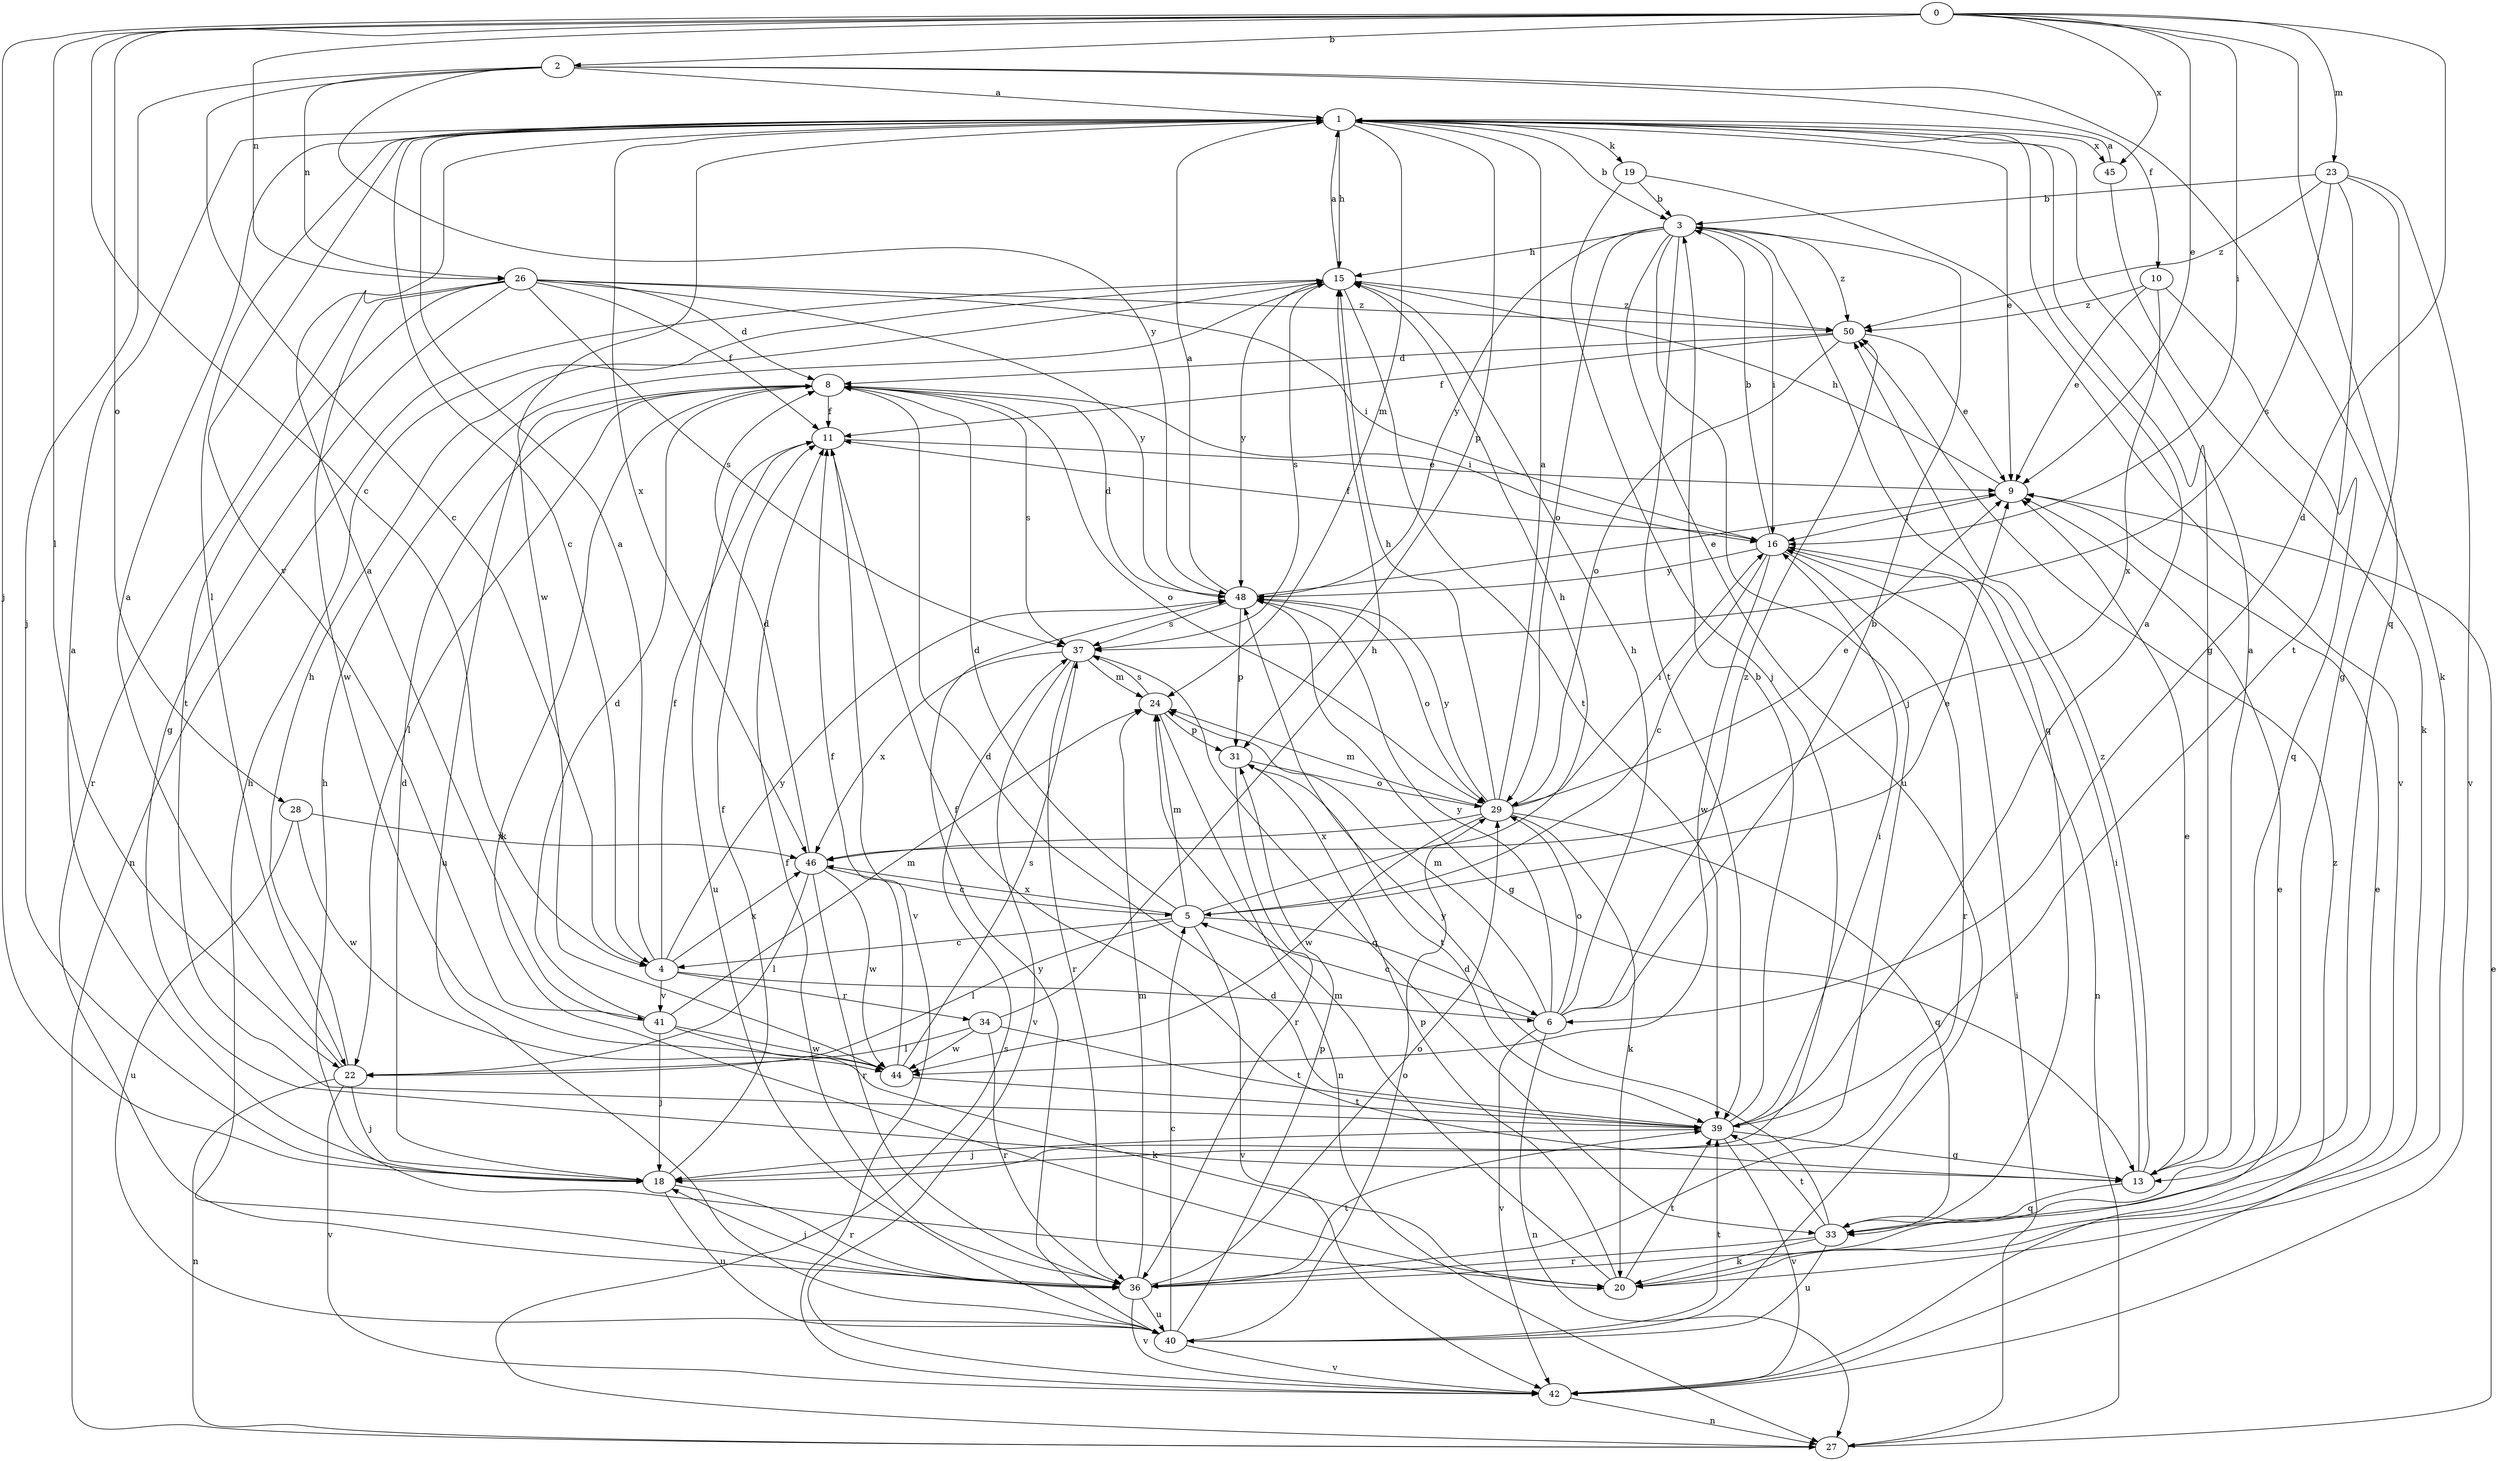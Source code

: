 strict digraph  {
0;
1;
2;
3;
4;
5;
6;
8;
9;
10;
11;
13;
15;
16;
18;
19;
20;
22;
23;
24;
26;
27;
28;
29;
31;
33;
34;
36;
37;
39;
40;
41;
42;
44;
45;
46;
48;
50;
0 -> 2  [label=b];
0 -> 4  [label=c];
0 -> 6  [label=d];
0 -> 9  [label=e];
0 -> 16  [label=i];
0 -> 18  [label=j];
0 -> 22  [label=l];
0 -> 23  [label=m];
0 -> 26  [label=n];
0 -> 28  [label=o];
0 -> 33  [label=q];
0 -> 45  [label=x];
1 -> 3  [label=b];
1 -> 4  [label=c];
1 -> 9  [label=e];
1 -> 13  [label=g];
1 -> 15  [label=h];
1 -> 19  [label=k];
1 -> 22  [label=l];
1 -> 24  [label=m];
1 -> 31  [label=p];
1 -> 41  [label=v];
1 -> 44  [label=w];
1 -> 45  [label=x];
1 -> 46  [label=x];
2 -> 1  [label=a];
2 -> 4  [label=c];
2 -> 10  [label=f];
2 -> 18  [label=j];
2 -> 20  [label=k];
2 -> 26  [label=n];
2 -> 48  [label=y];
3 -> 15  [label=h];
3 -> 16  [label=i];
3 -> 18  [label=j];
3 -> 29  [label=o];
3 -> 33  [label=q];
3 -> 39  [label=t];
3 -> 40  [label=u];
3 -> 48  [label=y];
3 -> 50  [label=z];
4 -> 1  [label=a];
4 -> 6  [label=d];
4 -> 11  [label=f];
4 -> 34  [label=r];
4 -> 41  [label=v];
4 -> 46  [label=x];
4 -> 48  [label=y];
5 -> 4  [label=c];
5 -> 6  [label=d];
5 -> 8  [label=d];
5 -> 9  [label=e];
5 -> 15  [label=h];
5 -> 22  [label=l];
5 -> 24  [label=m];
5 -> 42  [label=v];
5 -> 46  [label=x];
6 -> 3  [label=b];
6 -> 5  [label=c];
6 -> 15  [label=h];
6 -> 24  [label=m];
6 -> 27  [label=n];
6 -> 29  [label=o];
6 -> 42  [label=v];
6 -> 48  [label=y];
6 -> 50  [label=z];
8 -> 11  [label=f];
8 -> 16  [label=i];
8 -> 20  [label=k];
8 -> 22  [label=l];
8 -> 29  [label=o];
8 -> 37  [label=s];
8 -> 40  [label=u];
9 -> 15  [label=h];
9 -> 16  [label=i];
10 -> 9  [label=e];
10 -> 33  [label=q];
10 -> 46  [label=x];
10 -> 50  [label=z];
11 -> 9  [label=e];
11 -> 40  [label=u];
11 -> 42  [label=v];
13 -> 1  [label=a];
13 -> 9  [label=e];
13 -> 11  [label=f];
13 -> 16  [label=i];
13 -> 33  [label=q];
13 -> 50  [label=z];
15 -> 1  [label=a];
15 -> 27  [label=n];
15 -> 37  [label=s];
15 -> 39  [label=t];
15 -> 48  [label=y];
15 -> 50  [label=z];
16 -> 3  [label=b];
16 -> 5  [label=c];
16 -> 11  [label=f];
16 -> 27  [label=n];
16 -> 36  [label=r];
16 -> 44  [label=w];
16 -> 48  [label=y];
18 -> 1  [label=a];
18 -> 8  [label=d];
18 -> 11  [label=f];
18 -> 36  [label=r];
18 -> 40  [label=u];
19 -> 3  [label=b];
19 -> 18  [label=j];
19 -> 42  [label=v];
20 -> 9  [label=e];
20 -> 15  [label=h];
20 -> 24  [label=m];
20 -> 31  [label=p];
20 -> 39  [label=t];
22 -> 1  [label=a];
22 -> 15  [label=h];
22 -> 18  [label=j];
22 -> 27  [label=n];
22 -> 42  [label=v];
23 -> 3  [label=b];
23 -> 13  [label=g];
23 -> 37  [label=s];
23 -> 39  [label=t];
23 -> 42  [label=v];
23 -> 50  [label=z];
24 -> 27  [label=n];
24 -> 31  [label=p];
24 -> 37  [label=s];
26 -> 8  [label=d];
26 -> 11  [label=f];
26 -> 13  [label=g];
26 -> 16  [label=i];
26 -> 36  [label=r];
26 -> 37  [label=s];
26 -> 39  [label=t];
26 -> 44  [label=w];
26 -> 48  [label=y];
26 -> 50  [label=z];
27 -> 9  [label=e];
27 -> 16  [label=i];
27 -> 37  [label=s];
28 -> 40  [label=u];
28 -> 44  [label=w];
28 -> 46  [label=x];
29 -> 1  [label=a];
29 -> 9  [label=e];
29 -> 15  [label=h];
29 -> 16  [label=i];
29 -> 20  [label=k];
29 -> 24  [label=m];
29 -> 33  [label=q];
29 -> 44  [label=w];
29 -> 46  [label=x];
29 -> 48  [label=y];
31 -> 29  [label=o];
31 -> 36  [label=r];
31 -> 39  [label=t];
33 -> 20  [label=k];
33 -> 36  [label=r];
33 -> 39  [label=t];
33 -> 40  [label=u];
33 -> 48  [label=y];
34 -> 15  [label=h];
34 -> 22  [label=l];
34 -> 36  [label=r];
34 -> 39  [label=t];
34 -> 44  [label=w];
36 -> 9  [label=e];
36 -> 11  [label=f];
36 -> 15  [label=h];
36 -> 18  [label=j];
36 -> 24  [label=m];
36 -> 29  [label=o];
36 -> 39  [label=t];
36 -> 40  [label=u];
36 -> 42  [label=v];
37 -> 24  [label=m];
37 -> 33  [label=q];
37 -> 36  [label=r];
37 -> 42  [label=v];
37 -> 46  [label=x];
39 -> 1  [label=a];
39 -> 3  [label=b];
39 -> 8  [label=d];
39 -> 13  [label=g];
39 -> 16  [label=i];
39 -> 18  [label=j];
39 -> 42  [label=v];
40 -> 5  [label=c];
40 -> 29  [label=o];
40 -> 31  [label=p];
40 -> 39  [label=t];
40 -> 42  [label=v];
40 -> 48  [label=y];
41 -> 1  [label=a];
41 -> 8  [label=d];
41 -> 18  [label=j];
41 -> 20  [label=k];
41 -> 24  [label=m];
41 -> 44  [label=w];
42 -> 27  [label=n];
42 -> 50  [label=z];
44 -> 11  [label=f];
44 -> 37  [label=s];
44 -> 39  [label=t];
45 -> 1  [label=a];
45 -> 20  [label=k];
46 -> 5  [label=c];
46 -> 8  [label=d];
46 -> 22  [label=l];
46 -> 36  [label=r];
46 -> 44  [label=w];
48 -> 1  [label=a];
48 -> 8  [label=d];
48 -> 9  [label=e];
48 -> 13  [label=g];
48 -> 29  [label=o];
48 -> 31  [label=p];
48 -> 37  [label=s];
50 -> 8  [label=d];
50 -> 9  [label=e];
50 -> 11  [label=f];
50 -> 29  [label=o];
}

